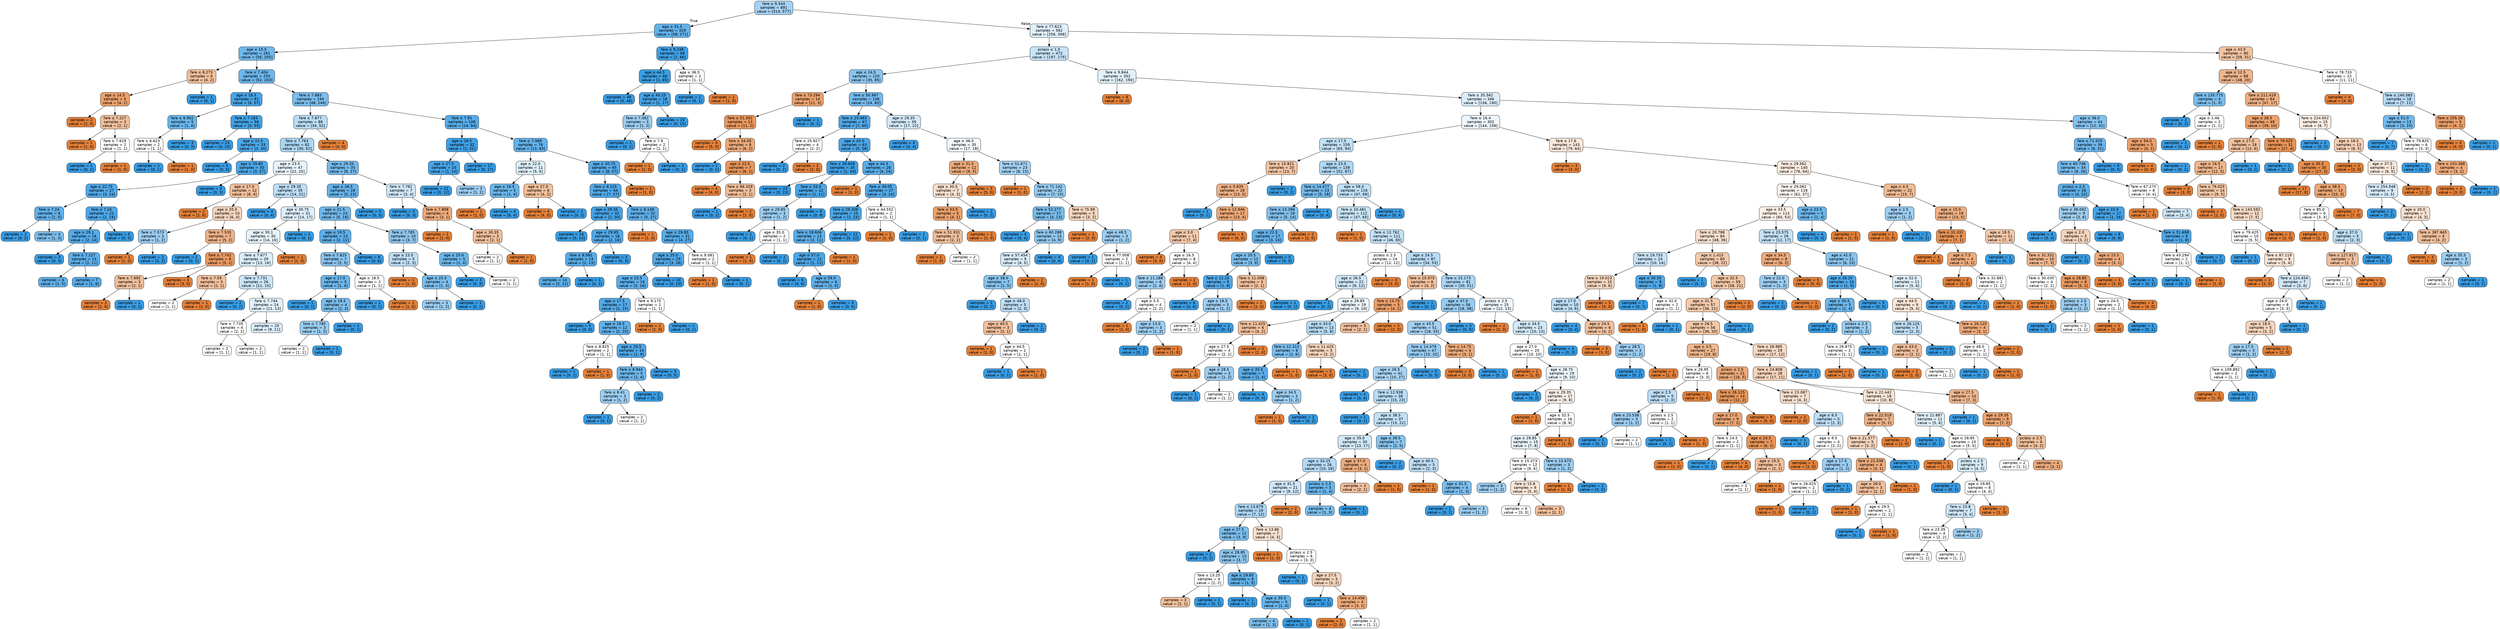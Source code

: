 digraph Tree {
node [shape=box, style="filled, rounded", color="black", fontname=helvetica] ;
edge [fontname=helvetica] ;
0 [label=<fare &le; 9.544<br/>samples = 891<br/>value = [314, 577]>, fillcolor="#a5d2f3"] ;
1 [label=<age &le; 31.5<br/>samples = 329<br/>value = [58, 271]>, fillcolor="#63b2eb"] ;
0 -> 1 [labeldistance=2.5, labelangle=45, headlabel="True"] ;
2 [label=<age &le; 15.5<br/>samples = 261<br/>value = [56, 205]>, fillcolor="#6fb8ec"] ;
1 -> 2 ;
3 [label=<fare &le; 8.273<br/>samples = 6<br/>value = [4, 2]>, fillcolor="#f2c09c"] ;
2 -> 3 ;
4 [label=<age &le; 14.5<br/>samples = 5<br/>value = [4, 1]>, fillcolor="#eca06a"] ;
3 -> 4 ;
5 [label=<samples = 2<br/>value = [2, 0]>, fillcolor="#e58139"] ;
4 -> 5 ;
6 [label=<fare &le; 7.227<br/>samples = 3<br/>value = [2, 1]>, fillcolor="#f2c09c"] ;
4 -> 6 ;
7 [label=<samples = 1<br/>value = [1, 0]>, fillcolor="#e58139"] ;
6 -> 7 ;
8 [label=<fare &le; 7.629<br/>samples = 2<br/>value = [1, 1]>, fillcolor="#ffffff"] ;
6 -> 8 ;
9 [label=<samples = 1<br/>value = [0, 1]>, fillcolor="#399de5"] ;
8 -> 9 ;
10 [label=<samples = 1<br/>value = [1, 0]>, fillcolor="#e58139"] ;
8 -> 10 ;
11 [label=<samples = 1<br/>value = [0, 1]>, fillcolor="#399de5"] ;
3 -> 11 ;
12 [label=<fare &le; 7.404<br/>samples = 255<br/>value = [52, 203]>, fillcolor="#6cb6ec"] ;
2 -> 12 ;
13 [label=<age &le; 18.5<br/>samples = 61<br/>value = [4, 57]>, fillcolor="#47a4e7"] ;
12 -> 13 ;
14 [label=<fare &le; 6.902<br/>samples = 5<br/>value = [1, 4]>, fillcolor="#6ab6ec"] ;
13 -> 14 ;
15 [label=<fare &le; 6.623<br/>samples = 2<br/>value = [1, 1]>, fillcolor="#ffffff"] ;
14 -> 15 ;
16 [label=<samples = 1<br/>value = [0, 1]>, fillcolor="#399de5"] ;
15 -> 16 ;
17 [label=<samples = 1<br/>value = [1, 0]>, fillcolor="#e58139"] ;
15 -> 17 ;
18 [label=<samples = 3<br/>value = [0, 3]>, fillcolor="#399de5"] ;
14 -> 18 ;
19 [label=<fare &le; 7.183<br/>samples = 56<br/>value = [3, 53]>, fillcolor="#44a3e6"] ;
13 -> 19 ;
20 [label=<samples = 23<br/>value = [0, 23]>, fillcolor="#399de5"] ;
19 -> 20 ;
21 [label=<age &le; 21.5<br/>samples = 33<br/>value = [3, 30]>, fillcolor="#4da7e8"] ;
19 -> 21 ;
22 [label=<samples = 3<br/>value = [0, 3]>, fillcolor="#399de5"] ;
21 -> 22 ;
23 [label=<age &le; 29.85<br/>samples = 30<br/>value = [3, 27]>, fillcolor="#4fa8e8"] ;
21 -> 23 ;
24 [label=<age &le; 22.75<br/>samples = 27<br/>value = [3, 24]>, fillcolor="#52a9e8"] ;
23 -> 24 ;
25 [label=<fare &le; 7.24<br/>samples = 6<br/>value = [1, 5]>, fillcolor="#61b1ea"] ;
24 -> 25 ;
26 [label=<samples = 2<br/>value = [0, 2]>, fillcolor="#399de5"] ;
25 -> 26 ;
27 [label=<samples = 4<br/>value = [1, 3]>, fillcolor="#7bbeee"] ;
25 -> 27 ;
28 [label=<fare &le; 7.24<br/>samples = 21<br/>value = [2, 19]>, fillcolor="#4ea7e8"] ;
24 -> 28 ;
29 [label=<age &le; 29.1<br/>samples = 16<br/>value = [2, 14]>, fillcolor="#55abe9"] ;
28 -> 29 ;
30 [label=<samples = 3<br/>value = [0, 3]>, fillcolor="#399de5"] ;
29 -> 30 ;
31 [label=<fare &le; 7.227<br/>samples = 13<br/>value = [2, 11]>, fillcolor="#5dafea"] ;
29 -> 31 ;
32 [label=<samples = 6<br/>value = [1, 5]>, fillcolor="#61b1ea"] ;
31 -> 32 ;
33 [label=<samples = 7<br/>value = [1, 6]>, fillcolor="#5aade9"] ;
31 -> 33 ;
34 [label=<samples = 5<br/>value = [0, 5]>, fillcolor="#399de5"] ;
28 -> 34 ;
35 [label=<samples = 3<br/>value = [0, 3]>, fillcolor="#399de5"] ;
23 -> 35 ;
36 [label=<fare &le; 7.883<br/>samples = 194<br/>value = [48, 146]>, fillcolor="#7abdee"] ;
12 -> 36 ;
37 [label=<fare &le; 7.877<br/>samples = 86<br/>value = [34, 52]>, fillcolor="#baddf6"] ;
36 -> 37 ;
38 [label=<fare &le; 7.763<br/>samples = 82<br/>value = [30, 52]>, fillcolor="#abd6f4"] ;
37 -> 38 ;
39 [label=<age &le; 23.5<br/>samples = 47<br/>value = [22, 25]>, fillcolor="#e7f3fc"] ;
38 -> 39 ;
40 [label=<age &le; 17.0<br/>samples = 12<br/>value = [8, 4]>, fillcolor="#f2c09c"] ;
39 -> 40 ;
41 [label=<samples = 2<br/>value = [2, 0]>, fillcolor="#e58139"] ;
40 -> 41 ;
42 [label=<age &le; 20.0<br/>samples = 10<br/>value = [6, 4]>, fillcolor="#f6d5bd"] ;
40 -> 42 ;
43 [label=<fare &le; 7.573<br/>samples = 3<br/>value = [1, 2]>, fillcolor="#9ccef2"] ;
42 -> 43 ;
44 [label=<samples = 1<br/>value = [1, 0]>, fillcolor="#e58139"] ;
43 -> 44 ;
45 [label=<samples = 2<br/>value = [0, 2]>, fillcolor="#399de5"] ;
43 -> 45 ;
46 [label=<fare &le; 7.535<br/>samples = 7<br/>value = [5, 2]>, fillcolor="#efb388"] ;
42 -> 46 ;
47 [label=<samples = 1<br/>value = [0, 1]>, fillcolor="#399de5"] ;
46 -> 47 ;
48 [label=<fare &le; 7.742<br/>samples = 6<br/>value = [5, 1]>, fillcolor="#ea9a61"] ;
46 -> 48 ;
49 [label=<fare &le; 7.692<br/>samples = 3<br/>value = [2, 1]>, fillcolor="#f2c09c"] ;
48 -> 49 ;
50 [label=<samples = 2<br/>value = [2, 0]>, fillcolor="#e58139"] ;
49 -> 50 ;
51 [label=<samples = 1<br/>value = [0, 1]>, fillcolor="#399de5"] ;
49 -> 51 ;
52 [label=<samples = 3<br/>value = [3, 0]>, fillcolor="#e58139"] ;
48 -> 52 ;
53 [label=<age &le; 29.35<br/>samples = 35<br/>value = [14, 21]>, fillcolor="#bddef6"] ;
39 -> 53 ;
54 [label=<samples = 4<br/>value = [0, 4]>, fillcolor="#399de5"] ;
53 -> 54 ;
55 [label=<age &le; 30.75<br/>samples = 31<br/>value = [14, 17]>, fillcolor="#dceefa"] ;
53 -> 55 ;
56 [label=<age &le; 30.1<br/>samples = 30<br/>value = [14, 16]>, fillcolor="#e6f3fc"] ;
55 -> 56 ;
57 [label=<fare &le; 7.677<br/>samples = 29<br/>value = [13, 16]>, fillcolor="#daedfa"] ;
56 -> 57 ;
58 [label=<fare &le; 7.59<br/>samples = 3<br/>value = [2, 1]>, fillcolor="#f2c09c"] ;
57 -> 58 ;
59 [label=<samples = 2<br/>value = [1, 1]>, fillcolor="#ffffff"] ;
58 -> 59 ;
60 [label=<samples = 1<br/>value = [1, 0]>, fillcolor="#e58139"] ;
58 -> 60 ;
61 [label=<fare &le; 7.731<br/>samples = 26<br/>value = [11, 15]>, fillcolor="#cae5f8"] ;
57 -> 61 ;
62 [label=<samples = 2<br/>value = [0, 2]>, fillcolor="#399de5"] ;
61 -> 62 ;
63 [label=<fare &le; 7.744<br/>samples = 24<br/>value = [11, 13]>, fillcolor="#e1f0fb"] ;
61 -> 63 ;
64 [label=<fare &le; 7.735<br/>samples = 4<br/>value = [2, 2]>, fillcolor="#ffffff"] ;
63 -> 64 ;
65 [label=<samples = 2<br/>value = [1, 1]>, fillcolor="#ffffff"] ;
64 -> 65 ;
66 [label=<samples = 2<br/>value = [1, 1]>, fillcolor="#ffffff"] ;
64 -> 66 ;
67 [label=<samples = 20<br/>value = [9, 11]>, fillcolor="#dbedfa"] ;
63 -> 67 ;
68 [label=<samples = 1<br/>value = [1, 0]>, fillcolor="#e58139"] ;
56 -> 68 ;
69 [label=<samples = 1<br/>value = [0, 1]>, fillcolor="#399de5"] ;
55 -> 69 ;
70 [label=<age &le; 29.35<br/>samples = 35<br/>value = [8, 27]>, fillcolor="#74baed"] ;
38 -> 70 ;
71 [label=<age &le; 26.5<br/>samples = 28<br/>value = [5, 23]>, fillcolor="#64b2eb"] ;
70 -> 71 ;
72 [label=<age &le; 21.5<br/>samples = 23<br/>value = [5, 18]>, fillcolor="#70b8ec"] ;
71 -> 72 ;
73 [label=<age &le; 19.5<br/>samples = 13<br/>value = [2, 11]>, fillcolor="#5dafea"] ;
72 -> 73 ;
74 [label=<fare &le; 7.825<br/>samples = 7<br/>value = [2, 5]>, fillcolor="#88c4ef"] ;
73 -> 74 ;
75 [label=<age &le; 17.0<br/>samples = 5<br/>value = [1, 4]>, fillcolor="#6ab6ec"] ;
74 -> 75 ;
76 [label=<samples = 1<br/>value = [0, 1]>, fillcolor="#399de5"] ;
75 -> 76 ;
77 [label=<age &le; 18.5<br/>samples = 4<br/>value = [1, 3]>, fillcolor="#7bbeee"] ;
75 -> 77 ;
78 [label=<fare &le; 7.785<br/>samples = 3<br/>value = [1, 2]>, fillcolor="#9ccef2"] ;
77 -> 78 ;
79 [label=<samples = 2<br/>value = [1, 1]>, fillcolor="#ffffff"] ;
78 -> 79 ;
80 [label=<samples = 1<br/>value = [0, 1]>, fillcolor="#399de5"] ;
78 -> 80 ;
81 [label=<samples = 1<br/>value = [0, 1]>, fillcolor="#399de5"] ;
77 -> 81 ;
82 [label=<age &le; 18.5<br/>samples = 2<br/>value = [1, 1]>, fillcolor="#ffffff"] ;
74 -> 82 ;
83 [label=<samples = 1<br/>value = [0, 1]>, fillcolor="#399de5"] ;
82 -> 83 ;
84 [label=<samples = 1<br/>value = [1, 0]>, fillcolor="#e58139"] ;
82 -> 84 ;
85 [label=<samples = 6<br/>value = [0, 6]>, fillcolor="#399de5"] ;
73 -> 85 ;
86 [label=<fare &le; 7.785<br/>samples = 10<br/>value = [3, 7]>, fillcolor="#8ec7f0"] ;
72 -> 86 ;
87 [label=<age &le; 23.5<br/>samples = 5<br/>value = [2, 3]>, fillcolor="#bddef6"] ;
86 -> 87 ;
88 [label=<samples = 1<br/>value = [1, 0]>, fillcolor="#e58139"] ;
87 -> 88 ;
89 [label=<age &le; 25.5<br/>samples = 4<br/>value = [1, 3]>, fillcolor="#7bbeee"] ;
87 -> 89 ;
90 [label=<samples = 3<br/>value = [1, 2]>, fillcolor="#9ccef2"] ;
89 -> 90 ;
91 [label=<samples = 1<br/>value = [0, 1]>, fillcolor="#399de5"] ;
89 -> 91 ;
92 [label=<age &le; 25.0<br/>samples = 5<br/>value = [1, 4]>, fillcolor="#6ab6ec"] ;
86 -> 92 ;
93 [label=<samples = 3<br/>value = [0, 3]>, fillcolor="#399de5"] ;
92 -> 93 ;
94 [label=<samples = 2<br/>value = [1, 1]>, fillcolor="#ffffff"] ;
92 -> 94 ;
95 [label=<samples = 5<br/>value = [0, 5]>, fillcolor="#399de5"] ;
71 -> 95 ;
96 [label=<fare &le; 7.781<br/>samples = 7<br/>value = [3, 4]>, fillcolor="#cee6f8"] ;
70 -> 96 ;
97 [label=<samples = 3<br/>value = [0, 3]>, fillcolor="#399de5"] ;
96 -> 97 ;
98 [label=<fare &le; 7.808<br/>samples = 4<br/>value = [3, 1]>, fillcolor="#eeab7b"] ;
96 -> 98 ;
99 [label=<samples = 1<br/>value = [1, 0]>, fillcolor="#e58139"] ;
98 -> 99 ;
100 [label=<age &le; 30.35<br/>samples = 3<br/>value = [2, 1]>, fillcolor="#f2c09c"] ;
98 -> 100 ;
101 [label=<samples = 2<br/>value = [1, 1]>, fillcolor="#ffffff"] ;
100 -> 101 ;
102 [label=<samples = 1<br/>value = [1, 0]>, fillcolor="#e58139"] ;
100 -> 102 ;
103 [label=<samples = 4<br/>value = [4, 0]>, fillcolor="#e58139"] ;
37 -> 103 ;
104 [label=<fare &le; 7.91<br/>samples = 108<br/>value = [14, 94]>, fillcolor="#56ace9"] ;
36 -> 104 ;
105 [label=<age &le; 28.5<br/>samples = 32<br/>value = [1, 31]>, fillcolor="#3fa0e6"] ;
104 -> 105 ;
106 [label=<age &le; 27.5<br/>samples = 15<br/>value = [1, 14]>, fillcolor="#47a4e7"] ;
105 -> 106 ;
107 [label=<samples = 12<br/>value = [0, 12]>, fillcolor="#399de5"] ;
106 -> 107 ;
108 [label=<samples = 3<br/>value = [1, 2]>, fillcolor="#9ccef2"] ;
106 -> 108 ;
109 [label=<samples = 17<br/>value = [0, 17]>, fillcolor="#399de5"] ;
105 -> 109 ;
110 [label=<fare &le; 7.988<br/>samples = 76<br/>value = [13, 63]>, fillcolor="#62b1ea"] ;
104 -> 110 ;
111 [label=<age &le; 22.0<br/>samples = 11<br/>value = [5, 6]>, fillcolor="#deeffb"] ;
110 -> 111 ;
112 [label=<age &le; 18.5<br/>samples = 5<br/>value = [1, 4]>, fillcolor="#6ab6ec"] ;
111 -> 112 ;
113 [label=<samples = 1<br/>value = [1, 0]>, fillcolor="#e58139"] ;
112 -> 113 ;
114 [label=<samples = 4<br/>value = [0, 4]>, fillcolor="#399de5"] ;
112 -> 114 ;
115 [label=<age &le; 27.5<br/>samples = 6<br/>value = [4, 2]>, fillcolor="#f2c09c"] ;
111 -> 115 ;
116 [label=<samples = 4<br/>value = [4, 0]>, fillcolor="#e58139"] ;
115 -> 116 ;
117 [label=<samples = 2<br/>value = [0, 2]>, fillcolor="#399de5"] ;
115 -> 117 ;
118 [label=<age &le; 30.75<br/>samples = 65<br/>value = [8, 57]>, fillcolor="#55abe9"] ;
110 -> 118 ;
119 [label=<fare &le; 8.125<br/>samples = 64<br/>value = [7, 57]>, fillcolor="#51a9e8"] ;
118 -> 119 ;
120 [label=<age &le; 29.35<br/>samples = 32<br/>value = [2, 30]>, fillcolor="#46a4e7"] ;
119 -> 120 ;
121 [label=<samples = 14<br/>value = [0, 14]>, fillcolor="#399de5"] ;
120 -> 121 ;
122 [label=<age &le; 29.85<br/>samples = 18<br/>value = [2, 16]>, fillcolor="#52a9e8"] ;
120 -> 122 ;
123 [label=<fare &le; 8.081<br/>samples = 15<br/>value = [2, 13]>, fillcolor="#57ace9"] ;
122 -> 123 ;
124 [label=<samples = 14<br/>value = [2, 12]>, fillcolor="#5aade9"] ;
123 -> 124 ;
125 [label=<samples = 1<br/>value = [0, 1]>, fillcolor="#399de5"] ;
123 -> 125 ;
126 [label=<samples = 3<br/>value = [0, 3]>, fillcolor="#399de5"] ;
122 -> 126 ;
127 [label=<fare &le; 8.148<br/>samples = 32<br/>value = [5, 27]>, fillcolor="#5eafea"] ;
119 -> 127 ;
128 [label=<samples = 1<br/>value = [1, 0]>, fillcolor="#e58139"] ;
127 -> 128 ;
129 [label=<age &le; 29.85<br/>samples = 31<br/>value = [4, 27]>, fillcolor="#56ace9"] ;
127 -> 129 ;
130 [label=<age &le; 25.0<br/>samples = 29<br/>value = [3, 26]>, fillcolor="#50a8e8"] ;
129 -> 130 ;
131 [label=<age &le; 23.5<br/>samples = 19<br/>value = [3, 16]>, fillcolor="#5eafea"] ;
130 -> 131 ;
132 [label=<age &le; 17.5<br/>samples = 17<br/>value = [2, 15]>, fillcolor="#53aae8"] ;
131 -> 132 ;
133 [label=<samples = 5<br/>value = [0, 5]>, fillcolor="#399de5"] ;
132 -> 133 ;
134 [label=<age &le; 18.5<br/>samples = 12<br/>value = [2, 10]>, fillcolor="#61b1ea"] ;
132 -> 134 ;
135 [label=<fare &le; 8.825<br/>samples = 2<br/>value = [1, 1]>, fillcolor="#ffffff"] ;
134 -> 135 ;
136 [label=<samples = 1<br/>value = [0, 1]>, fillcolor="#399de5"] ;
135 -> 136 ;
137 [label=<samples = 1<br/>value = [1, 0]>, fillcolor="#e58139"] ;
135 -> 137 ;
138 [label=<age &le; 20.5<br/>samples = 10<br/>value = [1, 9]>, fillcolor="#4fa8e8"] ;
134 -> 138 ;
139 [label=<fare &le; 8.944<br/>samples = 5<br/>value = [1, 4]>, fillcolor="#6ab6ec"] ;
138 -> 139 ;
140 [label=<fare &le; 8.41<br/>samples = 3<br/>value = [1, 2]>, fillcolor="#9ccef2"] ;
139 -> 140 ;
141 [label=<samples = 1<br/>value = [0, 1]>, fillcolor="#399de5"] ;
140 -> 141 ;
142 [label=<samples = 2<br/>value = [1, 1]>, fillcolor="#ffffff"] ;
140 -> 142 ;
143 [label=<samples = 2<br/>value = [0, 2]>, fillcolor="#399de5"] ;
139 -> 143 ;
144 [label=<samples = 5<br/>value = [0, 5]>, fillcolor="#399de5"] ;
138 -> 144 ;
145 [label=<fare &le; 9.175<br/>samples = 2<br/>value = [1, 1]>, fillcolor="#ffffff"] ;
131 -> 145 ;
146 [label=<samples = 1<br/>value = [1, 0]>, fillcolor="#e58139"] ;
145 -> 146 ;
147 [label=<samples = 1<br/>value = [0, 1]>, fillcolor="#399de5"] ;
145 -> 147 ;
148 [label=<samples = 10<br/>value = [0, 10]>, fillcolor="#399de5"] ;
130 -> 148 ;
149 [label=<fare &le; 9.081<br/>samples = 2<br/>value = [1, 1]>, fillcolor="#ffffff"] ;
129 -> 149 ;
150 [label=<samples = 1<br/>value = [1, 0]>, fillcolor="#e58139"] ;
149 -> 150 ;
151 [label=<samples = 1<br/>value = [0, 1]>, fillcolor="#399de5"] ;
149 -> 151 ;
152 [label=<samples = 1<br/>value = [1, 0]>, fillcolor="#e58139"] ;
118 -> 152 ;
153 [label=<fare &le; 9.238<br/>samples = 68<br/>value = [2, 66]>, fillcolor="#3fa0e6"] ;
1 -> 153 ;
154 [label=<age &le; 44.5<br/>samples = 66<br/>value = [1, 65]>, fillcolor="#3c9fe5"] ;
153 -> 154 ;
155 [label=<samples = 48<br/>value = [0, 48]>, fillcolor="#399de5"] ;
154 -> 155 ;
156 [label=<age &le; 45.25<br/>samples = 18<br/>value = [1, 17]>, fillcolor="#45a3e7"] ;
154 -> 156 ;
157 [label=<fare &le; 7.362<br/>samples = 3<br/>value = [1, 2]>, fillcolor="#9ccef2"] ;
156 -> 157 ;
158 [label=<samples = 1<br/>value = [0, 1]>, fillcolor="#399de5"] ;
157 -> 158 ;
159 [label=<fare &le; 7.9<br/>samples = 2<br/>value = [1, 1]>, fillcolor="#ffffff"] ;
157 -> 159 ;
160 [label=<samples = 1<br/>value = [1, 0]>, fillcolor="#e58139"] ;
159 -> 160 ;
161 [label=<samples = 1<br/>value = [0, 1]>, fillcolor="#399de5"] ;
159 -> 161 ;
162 [label=<samples = 15<br/>value = [0, 15]>, fillcolor="#399de5"] ;
156 -> 162 ;
163 [label=<age &le; 36.5<br/>samples = 2<br/>value = [1, 1]>, fillcolor="#ffffff"] ;
153 -> 163 ;
164 [label=<samples = 1<br/>value = [0, 1]>, fillcolor="#399de5"] ;
163 -> 164 ;
165 [label=<samples = 1<br/>value = [1, 0]>, fillcolor="#e58139"] ;
163 -> 165 ;
166 [label=<fare &le; 77.623<br/>samples = 562<br/>value = [256, 306]>, fillcolor="#dfeffb"] ;
0 -> 166 [labeldistance=2.5, labelangle=-45, headlabel="False"] ;
167 [label=<pclass &le; 1.5<br/>samples = 472<br/>value = [197, 275]>, fillcolor="#c7e3f8"] ;
166 -> 167 ;
168 [label=<age &le; 24.5<br/>samples = 120<br/>value = [35, 85]>, fillcolor="#8bc5f0"] ;
167 -> 168 ;
169 [label=<fare &le; 73.294<br/>samples = 14<br/>value = [11, 3]>, fillcolor="#eca36f"] ;
168 -> 169 ;
170 [label=<fare &le; 51.302<br/>samples = 13<br/>value = [11, 2]>, fillcolor="#ea985d"] ;
169 -> 170 ;
171 [label=<samples = 5<br/>value = [5, 0]>, fillcolor="#e58139"] ;
170 -> 171 ;
172 [label=<fare &le; 54.05<br/>samples = 8<br/>value = [6, 2]>, fillcolor="#eeab7b"] ;
170 -> 172 ;
173 [label=<samples = 1<br/>value = [0, 1]>, fillcolor="#399de5"] ;
172 -> 173 ;
174 [label=<age &le; 22.5<br/>samples = 7<br/>value = [6, 1]>, fillcolor="#e9965a"] ;
172 -> 174 ;
175 [label=<samples = 4<br/>value = [4, 0]>, fillcolor="#e58139"] ;
174 -> 175 ;
176 [label=<fare &le; 66.329<br/>samples = 3<br/>value = [2, 1]>, fillcolor="#f2c09c"] ;
174 -> 176 ;
177 [label=<samples = 1<br/>value = [0, 1]>, fillcolor="#399de5"] ;
176 -> 177 ;
178 [label=<samples = 2<br/>value = [2, 0]>, fillcolor="#e58139"] ;
176 -> 178 ;
179 [label=<samples = 1<br/>value = [0, 1]>, fillcolor="#399de5"] ;
169 -> 179 ;
180 [label=<fare &le; 50.987<br/>samples = 106<br/>value = [24, 82]>, fillcolor="#73baed"] ;
168 -> 180 ;
181 [label=<fare &le; 25.965<br/>samples = 67<br/>value = [7, 60]>, fillcolor="#50a8e8"] ;
180 -> 181 ;
182 [label=<fare &le; 25.927<br/>samples = 4<br/>value = [2, 2]>, fillcolor="#ffffff"] ;
181 -> 182 ;
183 [label=<samples = 2<br/>value = [0, 2]>, fillcolor="#399de5"] ;
182 -> 183 ;
184 [label=<samples = 2<br/>value = [2, 0]>, fillcolor="#e58139"] ;
182 -> 184 ;
185 [label=<age &le; 43.0<br/>samples = 63<br/>value = [5, 58]>, fillcolor="#4aa5e7"] ;
181 -> 185 ;
186 [label=<fare &le; 30.848<br/>samples = 35<br/>value = [1, 34]>, fillcolor="#3fa0e6"] ;
185 -> 186 ;
187 [label=<samples = 23<br/>value = [0, 23]>, fillcolor="#399de5"] ;
186 -> 187 ;
188 [label=<fare &le; 33.0<br/>samples = 12<br/>value = [1, 11]>, fillcolor="#4ba6e7"] ;
186 -> 188 ;
189 [label=<age &le; 29.85<br/>samples = 3<br/>value = [1, 2]>, fillcolor="#9ccef2"] ;
188 -> 189 ;
190 [label=<samples = 1<br/>value = [0, 1]>, fillcolor="#399de5"] ;
189 -> 190 ;
191 [label=<age &le; 35.0<br/>samples = 2<br/>value = [1, 1]>, fillcolor="#ffffff"] ;
189 -> 191 ;
192 [label=<samples = 1<br/>value = [1, 0]>, fillcolor="#e58139"] ;
191 -> 192 ;
193 [label=<samples = 1<br/>value = [0, 1]>, fillcolor="#399de5"] ;
191 -> 193 ;
194 [label=<samples = 9<br/>value = [0, 9]>, fillcolor="#399de5"] ;
188 -> 194 ;
195 [label=<age &le; 44.5<br/>samples = 28<br/>value = [4, 24]>, fillcolor="#5aade9"] ;
185 -> 195 ;
196 [label=<samples = 1<br/>value = [1, 0]>, fillcolor="#e58139"] ;
195 -> 196 ;
197 [label=<fare &le; 39.05<br/>samples = 27<br/>value = [3, 24]>, fillcolor="#52a9e8"] ;
195 -> 197 ;
198 [label=<fare &le; 29.206<br/>samples = 25<br/>value = [2, 23]>, fillcolor="#4aa6e7"] ;
197 -> 198 ;
199 [label=<fare &le; 28.606<br/>samples = 13<br/>value = [2, 11]>, fillcolor="#5dafea"] ;
198 -> 199 ;
200 [label=<age &le; 57.0<br/>samples = 12<br/>value = [1, 11]>, fillcolor="#4ba6e7"] ;
199 -> 200 ;
201 [label=<samples = 6<br/>value = [0, 6]>, fillcolor="#399de5"] ;
200 -> 201 ;
202 [label=<age &le; 59.0<br/>samples = 6<br/>value = [1, 5]>, fillcolor="#61b1ea"] ;
200 -> 202 ;
203 [label=<samples = 1<br/>value = [1, 0]>, fillcolor="#e58139"] ;
202 -> 203 ;
204 [label=<samples = 5<br/>value = [0, 5]>, fillcolor="#399de5"] ;
202 -> 204 ;
205 [label=<samples = 1<br/>value = [1, 0]>, fillcolor="#e58139"] ;
199 -> 205 ;
206 [label=<samples = 12<br/>value = [0, 12]>, fillcolor="#399de5"] ;
198 -> 206 ;
207 [label=<fare &le; 44.552<br/>samples = 2<br/>value = [1, 1]>, fillcolor="#ffffff"] ;
197 -> 207 ;
208 [label=<samples = 1<br/>value = [1, 0]>, fillcolor="#e58139"] ;
207 -> 208 ;
209 [label=<samples = 1<br/>value = [0, 1]>, fillcolor="#399de5"] ;
207 -> 209 ;
210 [label=<age &le; 29.35<br/>samples = 39<br/>value = [17, 22]>, fillcolor="#d2e9f9"] ;
180 -> 210 ;
211 [label=<samples = 4<br/>value = [0, 4]>, fillcolor="#399de5"] ;
210 -> 211 ;
212 [label=<age &le; 36.5<br/>samples = 35<br/>value = [17, 18]>, fillcolor="#f4fafe"] ;
210 -> 212 ;
213 [label=<age &le; 31.5<br/>samples = 12<br/>value = [9, 3]>, fillcolor="#eeab7b"] ;
212 -> 213 ;
214 [label=<age &le; 30.5<br/>samples = 7<br/>value = [4, 3]>, fillcolor="#f8e0ce"] ;
213 -> 214 ;
215 [label=<fare &le; 53.5<br/>samples = 5<br/>value = [4, 1]>, fillcolor="#eca06a"] ;
214 -> 215 ;
216 [label=<fare &le; 51.931<br/>samples = 3<br/>value = [2, 1]>, fillcolor="#f2c09c"] ;
215 -> 216 ;
217 [label=<samples = 1<br/>value = [1, 0]>, fillcolor="#e58139"] ;
216 -> 217 ;
218 [label=<samples = 2<br/>value = [1, 1]>, fillcolor="#ffffff"] ;
216 -> 218 ;
219 [label=<samples = 2<br/>value = [2, 0]>, fillcolor="#e58139"] ;
215 -> 219 ;
220 [label=<samples = 2<br/>value = [0, 2]>, fillcolor="#399de5"] ;
214 -> 220 ;
221 [label=<samples = 5<br/>value = [5, 0]>, fillcolor="#e58139"] ;
213 -> 221 ;
222 [label=<fare &le; 51.671<br/>samples = 23<br/>value = [8, 15]>, fillcolor="#a3d1f3"] ;
212 -> 222 ;
223 [label=<samples = 1<br/>value = [1, 0]>, fillcolor="#e58139"] ;
222 -> 223 ;
224 [label=<fare &le; 71.142<br/>samples = 22<br/>value = [7, 15]>, fillcolor="#95cbf1"] ;
222 -> 224 ;
225 [label=<fare &le; 52.277<br/>samples = 17<br/>value = [4, 13]>, fillcolor="#76bbed"] ;
224 -> 225 ;
226 [label=<samples = 4<br/>value = [0, 4]>, fillcolor="#399de5"] ;
225 -> 226 ;
227 [label=<fare &le; 60.288<br/>samples = 13<br/>value = [4, 9]>, fillcolor="#91c9f1"] ;
225 -> 227 ;
228 [label=<fare &le; 57.454<br/>samples = 9<br/>value = [4, 5]>, fillcolor="#d7ebfa"] ;
227 -> 228 ;
229 [label=<age &le; 38.0<br/>samples = 7<br/>value = [2, 5]>, fillcolor="#88c4ef"] ;
228 -> 229 ;
230 [label=<samples = 2<br/>value = [0, 2]>, fillcolor="#399de5"] ;
229 -> 230 ;
231 [label=<age &le; 48.0<br/>samples = 5<br/>value = [2, 3]>, fillcolor="#bddef6"] ;
229 -> 231 ;
232 [label=<age &le; 40.5<br/>samples = 3<br/>value = [2, 1]>, fillcolor="#f2c09c"] ;
231 -> 232 ;
233 [label=<samples = 1<br/>value = [1, 0]>, fillcolor="#e58139"] ;
232 -> 233 ;
234 [label=<age &le; 44.5<br/>samples = 2<br/>value = [1, 1]>, fillcolor="#ffffff"] ;
232 -> 234 ;
235 [label=<samples = 1<br/>value = [0, 1]>, fillcolor="#399de5"] ;
234 -> 235 ;
236 [label=<samples = 1<br/>value = [1, 0]>, fillcolor="#e58139"] ;
234 -> 236 ;
237 [label=<samples = 2<br/>value = [0, 2]>, fillcolor="#399de5"] ;
231 -> 237 ;
238 [label=<samples = 2<br/>value = [2, 0]>, fillcolor="#e58139"] ;
228 -> 238 ;
239 [label=<samples = 4<br/>value = [0, 4]>, fillcolor="#399de5"] ;
227 -> 239 ;
240 [label=<fare &le; 75.99<br/>samples = 5<br/>value = [3, 2]>, fillcolor="#f6d5bd"] ;
224 -> 240 ;
241 [label=<samples = 2<br/>value = [2, 0]>, fillcolor="#e58139"] ;
240 -> 241 ;
242 [label=<age &le; 48.5<br/>samples = 3<br/>value = [1, 2]>, fillcolor="#9ccef2"] ;
240 -> 242 ;
243 [label=<samples = 1<br/>value = [0, 1]>, fillcolor="#399de5"] ;
242 -> 243 ;
244 [label=<fare &le; 77.008<br/>samples = 2<br/>value = [1, 1]>, fillcolor="#ffffff"] ;
242 -> 244 ;
245 [label=<samples = 1<br/>value = [1, 0]>, fillcolor="#e58139"] ;
244 -> 245 ;
246 [label=<samples = 1<br/>value = [0, 1]>, fillcolor="#399de5"] ;
244 -> 246 ;
247 [label=<fare &le; 9.844<br/>samples = 352<br/>value = [162, 190]>, fillcolor="#e2f1fb"] ;
167 -> 247 ;
248 [label=<samples = 6<br/>value = [6, 0]>, fillcolor="#e58139"] ;
247 -> 248 ;
249 [label=<fare &le; 35.562<br/>samples = 346<br/>value = [156, 190]>, fillcolor="#dcedfa"] ;
247 -> 249 ;
250 [label=<fare &le; 16.4<br/>samples = 302<br/>value = [144, 158]>, fillcolor="#edf6fd"] ;
249 -> 250 ;
251 [label=<age &le; 17.5<br/>samples = 159<br/>value = [65, 94]>, fillcolor="#c2e1f7"] ;
250 -> 251 ;
252 [label=<fare &le; 15.821<br/>samples = 20<br/>value = [13, 7]>, fillcolor="#f3c5a4"] ;
251 -> 252 ;
253 [label=<age &le; 0.835<br/>samples = 18<br/>value = [13, 5]>, fillcolor="#efb185"] ;
252 -> 253 ;
254 [label=<samples = 1<br/>value = [0, 1]>, fillcolor="#399de5"] ;
253 -> 254 ;
255 [label=<fare &le; 12.946<br/>samples = 17<br/>value = [13, 4]>, fillcolor="#eda876"] ;
253 -> 255 ;
256 [label=<age &le; 3.0<br/>samples = 11<br/>value = [7, 4]>, fillcolor="#f4c9aa"] ;
255 -> 256 ;
257 [label=<samples = 3<br/>value = [3, 0]>, fillcolor="#e58139"] ;
256 -> 257 ;
258 [label=<age &le; 16.5<br/>samples = 8<br/>value = [4, 4]>, fillcolor="#ffffff"] ;
256 -> 258 ;
259 [label=<fare &le; 11.188<br/>samples = 6<br/>value = [2, 4]>, fillcolor="#9ccef2"] ;
258 -> 259 ;
260 [label=<samples = 2<br/>value = [0, 2]>, fillcolor="#399de5"] ;
259 -> 260 ;
261 [label=<age &le; 5.5<br/>samples = 4<br/>value = [2, 2]>, fillcolor="#ffffff"] ;
259 -> 261 ;
262 [label=<samples = 1<br/>value = [1, 0]>, fillcolor="#e58139"] ;
261 -> 262 ;
263 [label=<age &le; 13.0<br/>samples = 3<br/>value = [1, 2]>, fillcolor="#9ccef2"] ;
261 -> 263 ;
264 [label=<samples = 2<br/>value = [0, 2]>, fillcolor="#399de5"] ;
263 -> 264 ;
265 [label=<samples = 1<br/>value = [1, 0]>, fillcolor="#e58139"] ;
263 -> 265 ;
266 [label=<samples = 2<br/>value = [2, 0]>, fillcolor="#e58139"] ;
258 -> 266 ;
267 [label=<samples = 6<br/>value = [6, 0]>, fillcolor="#e58139"] ;
255 -> 267 ;
268 [label=<samples = 2<br/>value = [0, 2]>, fillcolor="#399de5"] ;
252 -> 268 ;
269 [label=<age &le; 23.5<br/>samples = 139<br/>value = [52, 87]>, fillcolor="#afd8f5"] ;
251 -> 269 ;
270 [label=<fare &le; 14.477<br/>samples = 23<br/>value = [5, 18]>, fillcolor="#70b8ec"] ;
269 -> 270 ;
271 [label=<fare &le; 13.396<br/>samples = 19<br/>value = [5, 14]>, fillcolor="#80c0ee"] ;
270 -> 271 ;
272 [label=<age &le; 22.5<br/>samples = 17<br/>value = [3, 14]>, fillcolor="#63b2eb"] ;
271 -> 272 ;
273 [label=<age &le; 20.5<br/>samples = 12<br/>value = [3, 9]>, fillcolor="#7bbeee"] ;
272 -> 273 ;
274 [label=<fare &le; 12.25<br/>samples = 9<br/>value = [1, 8]>, fillcolor="#52a9e8"] ;
273 -> 274 ;
275 [label=<samples = 6<br/>value = [0, 6]>, fillcolor="#399de5"] ;
274 -> 275 ;
276 [label=<age &le; 18.5<br/>samples = 3<br/>value = [1, 2]>, fillcolor="#9ccef2"] ;
274 -> 276 ;
277 [label=<samples = 2<br/>value = [1, 1]>, fillcolor="#ffffff"] ;
276 -> 277 ;
278 [label=<samples = 1<br/>value = [0, 1]>, fillcolor="#399de5"] ;
276 -> 278 ;
279 [label=<fare &le; 11.008<br/>samples = 3<br/>value = [2, 1]>, fillcolor="#f2c09c"] ;
273 -> 279 ;
280 [label=<samples = 2<br/>value = [2, 0]>, fillcolor="#e58139"] ;
279 -> 280 ;
281 [label=<samples = 1<br/>value = [0, 1]>, fillcolor="#399de5"] ;
279 -> 281 ;
282 [label=<samples = 5<br/>value = [0, 5]>, fillcolor="#399de5"] ;
272 -> 282 ;
283 [label=<samples = 2<br/>value = [2, 0]>, fillcolor="#e58139"] ;
271 -> 283 ;
284 [label=<samples = 4<br/>value = [0, 4]>, fillcolor="#399de5"] ;
270 -> 284 ;
285 [label=<age &le; 58.0<br/>samples = 116<br/>value = [47, 69]>, fillcolor="#c0e0f7"] ;
269 -> 285 ;
286 [label=<fare &le; 10.481<br/>samples = 112<br/>value = [47, 65]>, fillcolor="#c8e4f8"] ;
285 -> 286 ;
287 [label=<samples = 1<br/>value = [1, 0]>, fillcolor="#e58139"] ;
286 -> 287 ;
288 [label=<fare &le; 12.762<br/>samples = 111<br/>value = [46, 65]>, fillcolor="#c5e2f7"] ;
286 -> 288 ;
289 [label=<pclass &le; 2.5<br/>samples = 24<br/>value = [12, 12]>, fillcolor="#ffffff"] ;
288 -> 289 ;
290 [label=<age &le; 26.5<br/>samples = 21<br/>value = [9, 12]>, fillcolor="#cee6f8"] ;
289 -> 290 ;
291 [label=<samples = 2<br/>value = [0, 2]>, fillcolor="#399de5"] ;
290 -> 291 ;
292 [label=<age &le; 29.85<br/>samples = 19<br/>value = [9, 10]>, fillcolor="#ebf5fc"] ;
290 -> 292 ;
293 [label=<fare &le; 11.425<br/>samples = 6<br/>value = [4, 2]>, fillcolor="#f2c09c"] ;
292 -> 293 ;
294 [label=<age &le; 27.5<br/>samples = 4<br/>value = [2, 2]>, fillcolor="#ffffff"] ;
293 -> 294 ;
295 [label=<samples = 1<br/>value = [1, 0]>, fillcolor="#e58139"] ;
294 -> 295 ;
296 [label=<age &le; 28.5<br/>samples = 3<br/>value = [1, 2]>, fillcolor="#9ccef2"] ;
294 -> 296 ;
297 [label=<samples = 1<br/>value = [0, 1]>, fillcolor="#399de5"] ;
296 -> 297 ;
298 [label=<samples = 2<br/>value = [1, 1]>, fillcolor="#ffffff"] ;
296 -> 298 ;
299 [label=<samples = 2<br/>value = [2, 0]>, fillcolor="#e58139"] ;
293 -> 299 ;
300 [label=<age &le; 43.0<br/>samples = 13<br/>value = [5, 8]>, fillcolor="#b5daf5"] ;
292 -> 300 ;
301 [label=<fare &le; 12.312<br/>samples = 8<br/>value = [2, 6]>, fillcolor="#7bbeee"] ;
300 -> 301 ;
302 [label=<age &le; 33.5<br/>samples = 7<br/>value = [1, 6]>, fillcolor="#5aade9"] ;
301 -> 302 ;
303 [label=<samples = 4<br/>value = [0, 4]>, fillcolor="#399de5"] ;
302 -> 303 ;
304 [label=<age &le; 34.5<br/>samples = 3<br/>value = [1, 2]>, fillcolor="#9ccef2"] ;
302 -> 304 ;
305 [label=<samples = 1<br/>value = [1, 0]>, fillcolor="#e58139"] ;
304 -> 305 ;
306 [label=<samples = 2<br/>value = [0, 2]>, fillcolor="#399de5"] ;
304 -> 306 ;
307 [label=<samples = 1<br/>value = [1, 0]>, fillcolor="#e58139"] ;
301 -> 307 ;
308 [label=<fare &le; 11.425<br/>samples = 5<br/>value = [3, 2]>, fillcolor="#f6d5bd"] ;
300 -> 308 ;
309 [label=<samples = 3<br/>value = [3, 0]>, fillcolor="#e58139"] ;
308 -> 309 ;
310 [label=<samples = 2<br/>value = [0, 2]>, fillcolor="#399de5"] ;
308 -> 310 ;
311 [label=<samples = 3<br/>value = [3, 0]>, fillcolor="#e58139"] ;
289 -> 311 ;
312 [label=<age &le; 24.5<br/>samples = 87<br/>value = [34, 53]>, fillcolor="#b8dcf6"] ;
288 -> 312 ;
313 [label=<fare &le; 15.975<br/>samples = 6<br/>value = [4, 2]>, fillcolor="#f2c09c"] ;
312 -> 313 ;
314 [label=<fare &le; 13.75<br/>samples = 5<br/>value = [4, 1]>, fillcolor="#eca06a"] ;
313 -> 314 ;
315 [label=<samples = 3<br/>value = [2, 1]>, fillcolor="#f2c09c"] ;
314 -> 315 ;
316 [label=<samples = 2<br/>value = [2, 0]>, fillcolor="#e58139"] ;
314 -> 316 ;
317 [label=<samples = 1<br/>value = [0, 1]>, fillcolor="#399de5"] ;
313 -> 317 ;
318 [label=<fare &le; 15.173<br/>samples = 81<br/>value = [30, 51]>, fillcolor="#add7f4"] ;
312 -> 318 ;
319 [label=<age &le; 47.5<br/>samples = 56<br/>value = [18, 38]>, fillcolor="#97cbf1"] ;
318 -> 319 ;
320 [label=<age &le; 43.5<br/>samples = 51<br/>value = [18, 33]>, fillcolor="#a5d2f3"] ;
319 -> 320 ;
321 [label=<fare &le; 14.479<br/>samples = 47<br/>value = [15, 32]>, fillcolor="#96cbf1"] ;
320 -> 321 ;
322 [label=<age &le; 26.5<br/>samples = 42<br/>value = [15, 27]>, fillcolor="#a7d3f3"] ;
321 -> 322 ;
323 [label=<samples = 4<br/>value = [0, 4]>, fillcolor="#399de5"] ;
322 -> 323 ;
324 [label=<fare &le; 12.938<br/>samples = 38<br/>value = [15, 23]>, fillcolor="#baddf6"] ;
322 -> 324 ;
325 [label=<samples = 1<br/>value = [0, 1]>, fillcolor="#399de5"] ;
324 -> 325 ;
326 [label=<age &le; 38.5<br/>samples = 37<br/>value = [15, 22]>, fillcolor="#c0e0f7"] ;
324 -> 326 ;
327 [label=<age &le; 35.0<br/>samples = 30<br/>value = [13, 17]>, fillcolor="#d0e8f9"] ;
326 -> 327 ;
328 [label=<age &le; 33.25<br/>samples = 26<br/>value = [10, 16]>, fillcolor="#b5daf5"] ;
327 -> 328 ;
329 [label=<age &le; 31.5<br/>samples = 21<br/>value = [9, 12]>, fillcolor="#cee6f8"] ;
328 -> 329 ;
330 [label=<fare &le; 13.679<br/>samples = 19<br/>value = [7, 12]>, fillcolor="#acd6f4"] ;
329 -> 330 ;
331 [label=<age &le; 27.5<br/>samples = 12<br/>value = [3, 9]>, fillcolor="#7bbeee"] ;
330 -> 331 ;
332 [label=<samples = 2<br/>value = [0, 2]>, fillcolor="#399de5"] ;
331 -> 332 ;
333 [label=<age &le; 28.85<br/>samples = 10<br/>value = [3, 7]>, fillcolor="#8ec7f0"] ;
331 -> 333 ;
334 [label=<fare &le; 13.25<br/>samples = 4<br/>value = [2, 2]>, fillcolor="#ffffff"] ;
333 -> 334 ;
335 [label=<samples = 3<br/>value = [2, 1]>, fillcolor="#f2c09c"] ;
334 -> 335 ;
336 [label=<samples = 1<br/>value = [0, 1]>, fillcolor="#399de5"] ;
334 -> 336 ;
337 [label=<age &le; 29.85<br/>samples = 6<br/>value = [1, 5]>, fillcolor="#61b1ea"] ;
333 -> 337 ;
338 [label=<samples = 1<br/>value = [0, 1]>, fillcolor="#399de5"] ;
337 -> 338 ;
339 [label=<age &le; 30.5<br/>samples = 5<br/>value = [1, 4]>, fillcolor="#6ab6ec"] ;
337 -> 339 ;
340 [label=<samples = 4<br/>value = [1, 3]>, fillcolor="#7bbeee"] ;
339 -> 340 ;
341 [label=<samples = 1<br/>value = [0, 1]>, fillcolor="#399de5"] ;
339 -> 341 ;
342 [label=<fare &le; 13.86<br/>samples = 7<br/>value = [4, 3]>, fillcolor="#f8e0ce"] ;
330 -> 342 ;
343 [label=<samples = 1<br/>value = [1, 0]>, fillcolor="#e58139"] ;
342 -> 343 ;
344 [label=<pclass &le; 2.5<br/>samples = 6<br/>value = [3, 3]>, fillcolor="#ffffff"] ;
342 -> 344 ;
345 [label=<samples = 1<br/>value = [0, 1]>, fillcolor="#399de5"] ;
344 -> 345 ;
346 [label=<age &le; 27.5<br/>samples = 5<br/>value = [3, 2]>, fillcolor="#f6d5bd"] ;
344 -> 346 ;
347 [label=<samples = 1<br/>value = [0, 1]>, fillcolor="#399de5"] ;
346 -> 347 ;
348 [label=<fare &le; 14.456<br/>samples = 4<br/>value = [3, 1]>, fillcolor="#eeab7b"] ;
346 -> 348 ;
349 [label=<samples = 2<br/>value = [2, 0]>, fillcolor="#e58139"] ;
348 -> 349 ;
350 [label=<samples = 2<br/>value = [1, 1]>, fillcolor="#ffffff"] ;
348 -> 350 ;
351 [label=<samples = 2<br/>value = [2, 0]>, fillcolor="#e58139"] ;
329 -> 351 ;
352 [label=<pclass &le; 2.5<br/>samples = 5<br/>value = [1, 4]>, fillcolor="#6ab6ec"] ;
328 -> 352 ;
353 [label=<samples = 4<br/>value = [1, 3]>, fillcolor="#7bbeee"] ;
352 -> 353 ;
354 [label=<samples = 1<br/>value = [0, 1]>, fillcolor="#399de5"] ;
352 -> 354 ;
355 [label=<age &le; 37.0<br/>samples = 4<br/>value = [3, 1]>, fillcolor="#eeab7b"] ;
327 -> 355 ;
356 [label=<samples = 3<br/>value = [2, 1]>, fillcolor="#f2c09c"] ;
355 -> 356 ;
357 [label=<samples = 1<br/>value = [1, 0]>, fillcolor="#e58139"] ;
355 -> 357 ;
358 [label=<age &le; 39.5<br/>samples = 7<br/>value = [2, 5]>, fillcolor="#88c4ef"] ;
326 -> 358 ;
359 [label=<samples = 2<br/>value = [0, 2]>, fillcolor="#399de5"] ;
358 -> 359 ;
360 [label=<age &le; 40.5<br/>samples = 5<br/>value = [2, 3]>, fillcolor="#bddef6"] ;
358 -> 360 ;
361 [label=<samples = 1<br/>value = [1, 0]>, fillcolor="#e58139"] ;
360 -> 361 ;
362 [label=<age &le; 41.5<br/>samples = 4<br/>value = [1, 3]>, fillcolor="#7bbeee"] ;
360 -> 362 ;
363 [label=<samples = 1<br/>value = [0, 1]>, fillcolor="#399de5"] ;
362 -> 363 ;
364 [label=<samples = 3<br/>value = [1, 2]>, fillcolor="#9ccef2"] ;
362 -> 364 ;
365 [label=<samples = 5<br/>value = [0, 5]>, fillcolor="#399de5"] ;
321 -> 365 ;
366 [label=<fare &le; 14.75<br/>samples = 4<br/>value = [3, 1]>, fillcolor="#eeab7b"] ;
320 -> 366 ;
367 [label=<samples = 3<br/>value = [3, 0]>, fillcolor="#e58139"] ;
366 -> 367 ;
368 [label=<samples = 1<br/>value = [0, 1]>, fillcolor="#399de5"] ;
366 -> 368 ;
369 [label=<samples = 5<br/>value = [0, 5]>, fillcolor="#399de5"] ;
319 -> 369 ;
370 [label=<pclass &le; 2.5<br/>samples = 25<br/>value = [12, 13]>, fillcolor="#f0f7fd"] ;
318 -> 370 ;
371 [label=<samples = 2<br/>value = [2, 0]>, fillcolor="#e58139"] ;
370 -> 371 ;
372 [label=<age &le; 34.5<br/>samples = 23<br/>value = [10, 13]>, fillcolor="#d1e8f9"] ;
370 -> 372 ;
373 [label=<age &le; 27.0<br/>samples = 20<br/>value = [10, 10]>, fillcolor="#ffffff"] ;
372 -> 373 ;
374 [label=<samples = 1<br/>value = [1, 0]>, fillcolor="#e58139"] ;
373 -> 374 ;
375 [label=<age &le; 28.75<br/>samples = 19<br/>value = [9, 10]>, fillcolor="#ebf5fc"] ;
373 -> 375 ;
376 [label=<samples = 2<br/>value = [0, 2]>, fillcolor="#399de5"] ;
375 -> 376 ;
377 [label=<age &le; 29.35<br/>samples = 17<br/>value = [9, 8]>, fillcolor="#fcf1e9"] ;
375 -> 377 ;
378 [label=<samples = 1<br/>value = [1, 0]>, fillcolor="#e58139"] ;
377 -> 378 ;
379 [label=<age &le; 32.5<br/>samples = 16<br/>value = [8, 8]>, fillcolor="#ffffff"] ;
377 -> 379 ;
380 [label=<age &le; 29.85<br/>samples = 15<br/>value = [7, 8]>, fillcolor="#e6f3fc"] ;
379 -> 380 ;
381 [label=<fare &le; 15.373<br/>samples = 12<br/>value = [6, 6]>, fillcolor="#ffffff"] ;
380 -> 381 ;
382 [label=<samples = 3<br/>value = [1, 2]>, fillcolor="#9ccef2"] ;
381 -> 382 ;
383 [label=<fare &le; 15.8<br/>samples = 9<br/>value = [5, 4]>, fillcolor="#fae6d7"] ;
381 -> 383 ;
384 [label=<samples = 6<br/>value = [3, 3]>, fillcolor="#ffffff"] ;
383 -> 384 ;
385 [label=<samples = 3<br/>value = [2, 1]>, fillcolor="#f2c09c"] ;
383 -> 385 ;
386 [label=<fare &le; 15.675<br/>samples = 3<br/>value = [1, 2]>, fillcolor="#9ccef2"] ;
380 -> 386 ;
387 [label=<samples = 1<br/>value = [1, 0]>, fillcolor="#e58139"] ;
386 -> 387 ;
388 [label=<samples = 2<br/>value = [0, 2]>, fillcolor="#399de5"] ;
386 -> 388 ;
389 [label=<samples = 1<br/>value = [1, 0]>, fillcolor="#e58139"] ;
379 -> 389 ;
390 [label=<samples = 3<br/>value = [0, 3]>, fillcolor="#399de5"] ;
372 -> 390 ;
391 [label=<samples = 4<br/>value = [0, 4]>, fillcolor="#399de5"] ;
285 -> 391 ;
392 [label=<fare &le; 17.6<br/>samples = 143<br/>value = [79, 64]>, fillcolor="#fae7d9"] ;
250 -> 392 ;
393 [label=<samples = 3<br/>value = [3, 0]>, fillcolor="#e58139"] ;
392 -> 393 ;
394 [label=<fare &le; 29.562<br/>samples = 140<br/>value = [76, 64]>, fillcolor="#fbebe0"] ;
392 -> 394 ;
395 [label=<fare &le; 29.062<br/>samples = 118<br/>value = [61, 57]>, fillcolor="#fdf7f2"] ;
394 -> 395 ;
396 [label=<age &le; 33.5<br/>samples = 113<br/>value = [60, 53]>, fillcolor="#fcf0e8"] ;
395 -> 396 ;
397 [label=<fare &le; 20.788<br/>samples = 84<br/>value = [48, 36]>, fillcolor="#f8e0ce"] ;
396 -> 397 ;
398 [label=<fare &le; 19.733<br/>samples = 24<br/>value = [10, 14]>, fillcolor="#c6e3f8"] ;
397 -> 398 ;
399 [label=<fare &le; 19.023<br/>samples = 15<br/>value = [9, 6]>, fillcolor="#f6d5bd"] ;
398 -> 399 ;
400 [label=<age &le; 17.0<br/>samples = 10<br/>value = [4, 6]>, fillcolor="#bddef6"] ;
399 -> 400 ;
401 [label=<samples = 4<br/>value = [0, 4]>, fillcolor="#399de5"] ;
400 -> 401 ;
402 [label=<age &le; 24.5<br/>samples = 6<br/>value = [4, 2]>, fillcolor="#f2c09c"] ;
400 -> 402 ;
403 [label=<samples = 3<br/>value = [3, 0]>, fillcolor="#e58139"] ;
402 -> 403 ;
404 [label=<age &le; 28.5<br/>samples = 3<br/>value = [1, 2]>, fillcolor="#9ccef2"] ;
402 -> 404 ;
405 [label=<samples = 2<br/>value = [0, 2]>, fillcolor="#399de5"] ;
404 -> 405 ;
406 [label=<samples = 1<br/>value = [1, 0]>, fillcolor="#e58139"] ;
404 -> 406 ;
407 [label=<samples = 5<br/>value = [5, 0]>, fillcolor="#e58139"] ;
399 -> 407 ;
408 [label=<age &le; 30.35<br/>samples = 9<br/>value = [1, 8]>, fillcolor="#52a9e8"] ;
398 -> 408 ;
409 [label=<samples = 7<br/>value = [0, 7]>, fillcolor="#399de5"] ;
408 -> 409 ;
410 [label=<age &le; 32.0<br/>samples = 2<br/>value = [1, 1]>, fillcolor="#ffffff"] ;
408 -> 410 ;
411 [label=<samples = 1<br/>value = [1, 0]>, fillcolor="#e58139"] ;
410 -> 411 ;
412 [label=<samples = 1<br/>value = [0, 1]>, fillcolor="#399de5"] ;
410 -> 412 ;
413 [label=<age &le; 1.415<br/>samples = 60<br/>value = [38, 22]>, fillcolor="#f4caac"] ;
397 -> 413 ;
414 [label=<samples = 1<br/>value = [0, 1]>, fillcolor="#399de5"] ;
413 -> 414 ;
415 [label=<age &le; 32.5<br/>samples = 59<br/>value = [38, 21]>, fillcolor="#f3c7a6"] ;
413 -> 415 ;
416 [label=<age &le; 31.5<br/>samples = 57<br/>value = [36, 21]>, fillcolor="#f4caac"] ;
415 -> 416 ;
417 [label=<age &le; 26.5<br/>samples = 56<br/>value = [36, 20]>, fillcolor="#f3c7a7"] ;
416 -> 417 ;
418 [label=<age &le; 3.5<br/>samples = 27<br/>value = [19, 8]>, fillcolor="#f0b68c"] ;
417 -> 418 ;
419 [label=<fare &le; 26.95<br/>samples = 6<br/>value = [3, 3]>, fillcolor="#ffffff"] ;
418 -> 419 ;
420 [label=<age &le; 2.5<br/>samples = 5<br/>value = [2, 3]>, fillcolor="#bddef6"] ;
419 -> 420 ;
421 [label=<fare &le; 23.538<br/>samples = 3<br/>value = [1, 2]>, fillcolor="#9ccef2"] ;
420 -> 421 ;
422 [label=<samples = 1<br/>value = [0, 1]>, fillcolor="#399de5"] ;
421 -> 422 ;
423 [label=<samples = 2<br/>value = [1, 1]>, fillcolor="#ffffff"] ;
421 -> 423 ;
424 [label=<pclass &le; 2.5<br/>samples = 2<br/>value = [1, 1]>, fillcolor="#ffffff"] ;
420 -> 424 ;
425 [label=<samples = 1<br/>value = [0, 1]>, fillcolor="#399de5"] ;
424 -> 425 ;
426 [label=<samples = 1<br/>value = [1, 0]>, fillcolor="#e58139"] ;
424 -> 426 ;
427 [label=<samples = 1<br/>value = [1, 0]>, fillcolor="#e58139"] ;
419 -> 427 ;
428 [label=<pclass &le; 2.5<br/>samples = 21<br/>value = [16, 5]>, fillcolor="#eda877"] ;
418 -> 428 ;
429 [label=<fare &le; 26.125<br/>samples = 14<br/>value = [12, 2]>, fillcolor="#e9965a"] ;
428 -> 429 ;
430 [label=<age &le; 17.0<br/>samples = 9<br/>value = [7, 2]>, fillcolor="#eca572"] ;
429 -> 430 ;
431 [label=<fare &le; 24.5<br/>samples = 2<br/>value = [1, 1]>, fillcolor="#ffffff"] ;
430 -> 431 ;
432 [label=<samples = 1<br/>value = [1, 0]>, fillcolor="#e58139"] ;
431 -> 432 ;
433 [label=<samples = 1<br/>value = [0, 1]>, fillcolor="#399de5"] ;
431 -> 433 ;
434 [label=<age &le; 24.5<br/>samples = 7<br/>value = [6, 1]>, fillcolor="#e9965a"] ;
430 -> 434 ;
435 [label=<samples = 4<br/>value = [4, 0]>, fillcolor="#e58139"] ;
434 -> 435 ;
436 [label=<age &le; 25.5<br/>samples = 3<br/>value = [2, 1]>, fillcolor="#f2c09c"] ;
434 -> 436 ;
437 [label=<samples = 2<br/>value = [1, 1]>, fillcolor="#ffffff"] ;
436 -> 437 ;
438 [label=<samples = 1<br/>value = [1, 0]>, fillcolor="#e58139"] ;
436 -> 438 ;
439 [label=<samples = 5<br/>value = [5, 0]>, fillcolor="#e58139"] ;
429 -> 439 ;
440 [label=<fare &le; 23.087<br/>samples = 7<br/>value = [4, 3]>, fillcolor="#f8e0ce"] ;
428 -> 440 ;
441 [label=<samples = 2<br/>value = [2, 0]>, fillcolor="#e58139"] ;
440 -> 441 ;
442 [label=<age &le; 6.5<br/>samples = 5<br/>value = [2, 3]>, fillcolor="#bddef6"] ;
440 -> 442 ;
443 [label=<samples = 1<br/>value = [0, 1]>, fillcolor="#399de5"] ;
442 -> 443 ;
444 [label=<age &le; 9.5<br/>samples = 4<br/>value = [2, 2]>, fillcolor="#ffffff"] ;
442 -> 444 ;
445 [label=<samples = 1<br/>value = [1, 0]>, fillcolor="#e58139"] ;
444 -> 445 ;
446 [label=<age &le; 17.0<br/>samples = 3<br/>value = [1, 2]>, fillcolor="#9ccef2"] ;
444 -> 446 ;
447 [label=<fare &le; 26.025<br/>samples = 2<br/>value = [1, 1]>, fillcolor="#ffffff"] ;
446 -> 447 ;
448 [label=<samples = 1<br/>value = [1, 0]>, fillcolor="#e58139"] ;
447 -> 448 ;
449 [label=<samples = 1<br/>value = [0, 1]>, fillcolor="#399de5"] ;
447 -> 449 ;
450 [label=<samples = 1<br/>value = [0, 1]>, fillcolor="#399de5"] ;
446 -> 450 ;
451 [label=<fare &le; 26.985<br/>samples = 29<br/>value = [17, 12]>, fillcolor="#f7dac5"] ;
417 -> 451 ;
452 [label=<fare &le; 24.808<br/>samples = 28<br/>value = [17, 11]>, fillcolor="#f6d3b9"] ;
451 -> 452 ;
453 [label=<fare &le; 22.442<br/>samples = 18<br/>value = [10, 8]>, fillcolor="#fae6d7"] ;
452 -> 453 ;
454 [label=<fare &le; 22.019<br/>samples = 7<br/>value = [5, 2]>, fillcolor="#efb388"] ;
453 -> 454 ;
455 [label=<fare &le; 21.377<br/>samples = 5<br/>value = [3, 2]>, fillcolor="#f6d5bd"] ;
454 -> 455 ;
456 [label=<fare &le; 21.038<br/>samples = 4<br/>value = [3, 1]>, fillcolor="#eeab7b"] ;
455 -> 456 ;
457 [label=<age &le; 28.0<br/>samples = 3<br/>value = [2, 1]>, fillcolor="#f2c09c"] ;
456 -> 457 ;
458 [label=<samples = 1<br/>value = [1, 0]>, fillcolor="#e58139"] ;
457 -> 458 ;
459 [label=<age &le; 29.5<br/>samples = 2<br/>value = [1, 1]>, fillcolor="#ffffff"] ;
457 -> 459 ;
460 [label=<samples = 1<br/>value = [0, 1]>, fillcolor="#399de5"] ;
459 -> 460 ;
461 [label=<samples = 1<br/>value = [1, 0]>, fillcolor="#e58139"] ;
459 -> 461 ;
462 [label=<samples = 1<br/>value = [1, 0]>, fillcolor="#e58139"] ;
456 -> 462 ;
463 [label=<samples = 1<br/>value = [0, 1]>, fillcolor="#399de5"] ;
455 -> 463 ;
464 [label=<samples = 2<br/>value = [2, 0]>, fillcolor="#e58139"] ;
454 -> 464 ;
465 [label=<fare &le; 22.887<br/>samples = 11<br/>value = [5, 6]>, fillcolor="#deeffb"] ;
453 -> 465 ;
466 [label=<samples = 1<br/>value = [0, 1]>, fillcolor="#399de5"] ;
465 -> 466 ;
467 [label=<age &le; 28.85<br/>samples = 10<br/>value = [5, 5]>, fillcolor="#ffffff"] ;
465 -> 467 ;
468 [label=<samples = 1<br/>value = [1, 0]>, fillcolor="#e58139"] ;
467 -> 468 ;
469 [label=<pclass &le; 2.5<br/>samples = 9<br/>value = [4, 5]>, fillcolor="#d7ebfa"] ;
467 -> 469 ;
470 [label=<samples = 1<br/>value = [0, 1]>, fillcolor="#399de5"] ;
469 -> 470 ;
471 [label=<age &le; 29.85<br/>samples = 8<br/>value = [4, 4]>, fillcolor="#ffffff"] ;
469 -> 471 ;
472 [label=<fare &le; 23.8<br/>samples = 7<br/>value = [3, 4]>, fillcolor="#cee6f8"] ;
471 -> 472 ;
473 [label=<fare &le; 23.35<br/>samples = 4<br/>value = [2, 2]>, fillcolor="#ffffff"] ;
472 -> 473 ;
474 [label=<samples = 2<br/>value = [1, 1]>, fillcolor="#ffffff"] ;
473 -> 474 ;
475 [label=<samples = 2<br/>value = [1, 1]>, fillcolor="#ffffff"] ;
473 -> 475 ;
476 [label=<samples = 3<br/>value = [1, 2]>, fillcolor="#9ccef2"] ;
472 -> 476 ;
477 [label=<samples = 1<br/>value = [1, 0]>, fillcolor="#e58139"] ;
471 -> 477 ;
478 [label=<age &le; 27.5<br/>samples = 10<br/>value = [7, 3]>, fillcolor="#f0b78e"] ;
452 -> 478 ;
479 [label=<samples = 1<br/>value = [0, 1]>, fillcolor="#399de5"] ;
478 -> 479 ;
480 [label=<age &le; 29.35<br/>samples = 9<br/>value = [7, 2]>, fillcolor="#eca572"] ;
478 -> 480 ;
481 [label=<samples = 3<br/>value = [3, 0]>, fillcolor="#e58139"] ;
480 -> 481 ;
482 [label=<pclass &le; 2.5<br/>samples = 6<br/>value = [4, 2]>, fillcolor="#f2c09c"] ;
480 -> 482 ;
483 [label=<samples = 2<br/>value = [1, 1]>, fillcolor="#ffffff"] ;
482 -> 483 ;
484 [label=<samples = 4<br/>value = [3, 1]>, fillcolor="#eeab7b"] ;
482 -> 484 ;
485 [label=<samples = 1<br/>value = [0, 1]>, fillcolor="#399de5"] ;
451 -> 485 ;
486 [label=<samples = 1<br/>value = [0, 1]>, fillcolor="#399de5"] ;
416 -> 486 ;
487 [label=<samples = 2<br/>value = [2, 0]>, fillcolor="#e58139"] ;
415 -> 487 ;
488 [label=<fare &le; 23.575<br/>samples = 29<br/>value = [12, 17]>, fillcolor="#c5e2f7"] ;
396 -> 488 ;
489 [label=<age &le; 34.5<br/>samples = 8<br/>value = [6, 2]>, fillcolor="#eeab7b"] ;
488 -> 489 ;
490 [label=<fare &le; 22.0<br/>samples = 3<br/>value = [1, 2]>, fillcolor="#9ccef2"] ;
489 -> 490 ;
491 [label=<samples = 2<br/>value = [0, 2]>, fillcolor="#399de5"] ;
490 -> 491 ;
492 [label=<samples = 1<br/>value = [1, 0]>, fillcolor="#e58139"] ;
490 -> 492 ;
493 [label=<samples = 5<br/>value = [5, 0]>, fillcolor="#e58139"] ;
489 -> 493 ;
494 [label=<age &le; 41.0<br/>samples = 21<br/>value = [6, 15]>, fillcolor="#88c4ef"] ;
488 -> 494 ;
495 [label=<age &le; 36.25<br/>samples = 10<br/>value = [1, 9]>, fillcolor="#4fa8e8"] ;
494 -> 495 ;
496 [label=<age &le; 35.5<br/>samples = 5<br/>value = [1, 4]>, fillcolor="#6ab6ec"] ;
495 -> 496 ;
497 [label=<samples = 2<br/>value = [0, 2]>, fillcolor="#399de5"] ;
496 -> 497 ;
498 [label=<pclass &le; 2.5<br/>samples = 3<br/>value = [1, 2]>, fillcolor="#9ccef2"] ;
496 -> 498 ;
499 [label=<fare &le; 26.875<br/>samples = 2<br/>value = [1, 1]>, fillcolor="#ffffff"] ;
498 -> 499 ;
500 [label=<samples = 1<br/>value = [1, 0]>, fillcolor="#e58139"] ;
499 -> 500 ;
501 [label=<samples = 1<br/>value = [0, 1]>, fillcolor="#399de5"] ;
499 -> 501 ;
502 [label=<samples = 1<br/>value = [0, 1]>, fillcolor="#399de5"] ;
498 -> 502 ;
503 [label=<samples = 5<br/>value = [0, 5]>, fillcolor="#399de5"] ;
495 -> 503 ;
504 [label=<age &le; 52.0<br/>samples = 11<br/>value = [5, 6]>, fillcolor="#deeffb"] ;
494 -> 504 ;
505 [label=<age &le; 44.5<br/>samples = 9<br/>value = [5, 4]>, fillcolor="#fae6d7"] ;
504 -> 505 ;
506 [label=<fare &le; 26.125<br/>samples = 5<br/>value = [2, 3]>, fillcolor="#bddef6"] ;
505 -> 506 ;
507 [label=<age &le; 43.0<br/>samples = 3<br/>value = [2, 1]>, fillcolor="#f2c09c"] ;
506 -> 507 ;
508 [label=<samples = 1<br/>value = [1, 0]>, fillcolor="#e58139"] ;
507 -> 508 ;
509 [label=<samples = 2<br/>value = [1, 1]>, fillcolor="#ffffff"] ;
507 -> 509 ;
510 [label=<samples = 2<br/>value = [0, 2]>, fillcolor="#399de5"] ;
506 -> 510 ;
511 [label=<fare &le; 26.125<br/>samples = 4<br/>value = [3, 1]>, fillcolor="#eeab7b"] ;
505 -> 511 ;
512 [label=<age &le; 48.0<br/>samples = 2<br/>value = [1, 1]>, fillcolor="#ffffff"] ;
511 -> 512 ;
513 [label=<samples = 1<br/>value = [0, 1]>, fillcolor="#399de5"] ;
512 -> 513 ;
514 [label=<samples = 1<br/>value = [1, 0]>, fillcolor="#e58139"] ;
512 -> 514 ;
515 [label=<samples = 2<br/>value = [2, 0]>, fillcolor="#e58139"] ;
511 -> 515 ;
516 [label=<samples = 2<br/>value = [0, 2]>, fillcolor="#399de5"] ;
504 -> 516 ;
517 [label=<age &le; 23.5<br/>samples = 5<br/>value = [1, 4]>, fillcolor="#6ab6ec"] ;
395 -> 517 ;
518 [label=<samples = 4<br/>value = [0, 4]>, fillcolor="#399de5"] ;
517 -> 518 ;
519 [label=<samples = 1<br/>value = [1, 0]>, fillcolor="#e58139"] ;
517 -> 519 ;
520 [label=<age &le; 4.5<br/>samples = 22<br/>value = [15, 7]>, fillcolor="#f1bc95"] ;
394 -> 520 ;
521 [label=<age &le; 2.5<br/>samples = 3<br/>value = [1, 2]>, fillcolor="#9ccef2"] ;
520 -> 521 ;
522 [label=<samples = 1<br/>value = [1, 0]>, fillcolor="#e58139"] ;
521 -> 522 ;
523 [label=<samples = 2<br/>value = [0, 2]>, fillcolor="#399de5"] ;
521 -> 523 ;
524 [label=<age &le; 15.0<br/>samples = 19<br/>value = [14, 5]>, fillcolor="#eeae80"] ;
520 -> 524 ;
525 [label=<fare &le; 31.331<br/>samples = 8<br/>value = [7, 1]>, fillcolor="#e99355"] ;
524 -> 525 ;
526 [label=<samples = 4<br/>value = [4, 0]>, fillcolor="#e58139"] ;
525 -> 526 ;
527 [label=<age &le; 7.5<br/>samples = 4<br/>value = [3, 1]>, fillcolor="#eeab7b"] ;
525 -> 527 ;
528 [label=<samples = 2<br/>value = [2, 0]>, fillcolor="#e58139"] ;
527 -> 528 ;
529 [label=<fare &le; 32.881<br/>samples = 2<br/>value = [1, 1]>, fillcolor="#ffffff"] ;
527 -> 529 ;
530 [label=<samples = 1<br/>value = [0, 1]>, fillcolor="#399de5"] ;
529 -> 530 ;
531 [label=<samples = 1<br/>value = [1, 0]>, fillcolor="#e58139"] ;
529 -> 531 ;
532 [label=<age &le; 18.5<br/>samples = 11<br/>value = [7, 4]>, fillcolor="#f4c9aa"] ;
524 -> 532 ;
533 [label=<samples = 1<br/>value = [0, 1]>, fillcolor="#399de5"] ;
532 -> 533 ;
534 [label=<fare &le; 31.331<br/>samples = 10<br/>value = [7, 3]>, fillcolor="#f0b78e"] ;
532 -> 534 ;
535 [label=<fare &le; 30.035<br/>samples = 4<br/>value = [2, 2]>, fillcolor="#ffffff"] ;
534 -> 535 ;
536 [label=<samples = 1<br/>value = [1, 0]>, fillcolor="#e58139"] ;
535 -> 536 ;
537 [label=<pclass &le; 2.5<br/>samples = 3<br/>value = [1, 2]>, fillcolor="#9ccef2"] ;
535 -> 537 ;
538 [label=<samples = 1<br/>value = [0, 1]>, fillcolor="#399de5"] ;
537 -> 538 ;
539 [label=<samples = 2<br/>value = [1, 1]>, fillcolor="#ffffff"] ;
537 -> 539 ;
540 [label=<age &le; 28.85<br/>samples = 6<br/>value = [5, 1]>, fillcolor="#ea9a61"] ;
534 -> 540 ;
541 [label=<age &le; 24.5<br/>samples = 2<br/>value = [1, 1]>, fillcolor="#ffffff"] ;
540 -> 541 ;
542 [label=<samples = 1<br/>value = [1, 0]>, fillcolor="#e58139"] ;
541 -> 542 ;
543 [label=<samples = 1<br/>value = [0, 1]>, fillcolor="#399de5"] ;
541 -> 543 ;
544 [label=<samples = 4<br/>value = [4, 0]>, fillcolor="#e58139"] ;
540 -> 544 ;
545 [label=<age &le; 36.0<br/>samples = 44<br/>value = [12, 32]>, fillcolor="#83c2ef"] ;
249 -> 545 ;
546 [label=<fare &le; 71.525<br/>samples = 39<br/>value = [8, 31]>, fillcolor="#6cb6ec"] ;
545 -> 546 ;
547 [label=<fare &le; 60.748<br/>samples = 34<br/>value = [8, 26]>, fillcolor="#76bbed"] ;
546 -> 547 ;
548 [label=<pclass &le; 2.5<br/>samples = 26<br/>value = [4, 22]>, fillcolor="#5dafea"] ;
547 -> 548 ;
549 [label=<fare &le; 38.002<br/>samples = 9<br/>value = [3, 6]>, fillcolor="#9ccef2"] ;
548 -> 549 ;
550 [label=<samples = 4<br/>value = [0, 4]>, fillcolor="#399de5"] ;
549 -> 550 ;
551 [label=<age &le; 2.0<br/>samples = 5<br/>value = [3, 2]>, fillcolor="#f6d5bd"] ;
549 -> 551 ;
552 [label=<samples = 1<br/>value = [0, 1]>, fillcolor="#399de5"] ;
551 -> 552 ;
553 [label=<age &le; 23.5<br/>samples = 4<br/>value = [3, 1]>, fillcolor="#eeab7b"] ;
551 -> 553 ;
554 [label=<samples = 3<br/>value = [3, 0]>, fillcolor="#e58139"] ;
553 -> 554 ;
555 [label=<samples = 1<br/>value = [0, 1]>, fillcolor="#399de5"] ;
553 -> 555 ;
556 [label=<age &le; 15.0<br/>samples = 17<br/>value = [1, 16]>, fillcolor="#45a3e7"] ;
548 -> 556 ;
557 [label=<samples = 8<br/>value = [0, 8]>, fillcolor="#399de5"] ;
556 -> 557 ;
558 [label=<fare &le; 51.698<br/>samples = 9<br/>value = [1, 8]>, fillcolor="#52a9e8"] ;
556 -> 558 ;
559 [label=<fare &le; 43.294<br/>samples = 2<br/>value = [1, 1]>, fillcolor="#ffffff"] ;
558 -> 559 ;
560 [label=<samples = 1<br/>value = [0, 1]>, fillcolor="#399de5"] ;
559 -> 560 ;
561 [label=<samples = 1<br/>value = [1, 0]>, fillcolor="#e58139"] ;
559 -> 561 ;
562 [label=<samples = 7<br/>value = [0, 7]>, fillcolor="#399de5"] ;
558 -> 562 ;
563 [label=<fare &le; 67.275<br/>samples = 8<br/>value = [4, 4]>, fillcolor="#ffffff"] ;
547 -> 563 ;
564 [label=<samples = 1<br/>value = [1, 0]>, fillcolor="#e58139"] ;
563 -> 564 ;
565 [label=<samples = 7<br/>value = [3, 4]>, fillcolor="#cee6f8"] ;
563 -> 565 ;
566 [label=<samples = 5<br/>value = [0, 5]>, fillcolor="#399de5"] ;
546 -> 566 ;
567 [label=<age &le; 54.0<br/>samples = 5<br/>value = [4, 1]>, fillcolor="#eca06a"] ;
545 -> 567 ;
568 [label=<samples = 4<br/>value = [4, 0]>, fillcolor="#e58139"] ;
567 -> 568 ;
569 [label=<samples = 1<br/>value = [0, 1]>, fillcolor="#399de5"] ;
567 -> 569 ;
570 [label=<age &le; 43.5<br/>samples = 90<br/>value = [59, 31]>, fillcolor="#f3c3a1"] ;
166 -> 570 ;
571 [label=<age &le; 12.5<br/>samples = 68<br/>value = [48, 20]>, fillcolor="#f0b58b"] ;
570 -> 571 ;
572 [label=<fare &le; 135.775<br/>samples = 4<br/>value = [1, 3]>, fillcolor="#7bbeee"] ;
571 -> 572 ;
573 [label=<samples = 2<br/>value = [0, 2]>, fillcolor="#399de5"] ;
572 -> 573 ;
574 [label=<age &le; 1.46<br/>samples = 2<br/>value = [1, 1]>, fillcolor="#ffffff"] ;
572 -> 574 ;
575 [label=<samples = 1<br/>value = [0, 1]>, fillcolor="#399de5"] ;
574 -> 575 ;
576 [label=<samples = 1<br/>value = [1, 0]>, fillcolor="#e58139"] ;
574 -> 576 ;
577 [label=<fare &le; 211.419<br/>samples = 64<br/>value = [47, 17]>, fillcolor="#eeaf81"] ;
571 -> 577 ;
578 [label=<age &le; 28.5<br/>samples = 49<br/>value = [39, 10]>, fillcolor="#eca16c"] ;
577 -> 578 ;
579 [label=<age &le; 27.0<br/>samples = 18<br/>value = [12, 6]>, fillcolor="#f2c09c"] ;
578 -> 579 ;
580 [label=<age &le; 16.5<br/>samples = 17<br/>value = [12, 5]>, fillcolor="#f0b58b"] ;
579 -> 580 ;
581 [label=<samples = 3<br/>value = [3, 0]>, fillcolor="#e58139"] ;
580 -> 581 ;
582 [label=<fare &le; 79.025<br/>samples = 14<br/>value = [9, 5]>, fillcolor="#f3c7a7"] ;
580 -> 582 ;
583 [label=<samples = 2<br/>value = [2, 0]>, fillcolor="#e58139"] ;
582 -> 583 ;
584 [label=<fare &le; 143.592<br/>samples = 12<br/>value = [7, 5]>, fillcolor="#f8dbc6"] ;
582 -> 584 ;
585 [label=<fare &le; 79.425<br/>samples = 10<br/>value = [5, 5]>, fillcolor="#ffffff"] ;
584 -> 585 ;
586 [label=<samples = 1<br/>value = [0, 1]>, fillcolor="#399de5"] ;
585 -> 586 ;
587 [label=<fare &le; 87.119<br/>samples = 9<br/>value = [5, 4]>, fillcolor="#fae6d7"] ;
585 -> 587 ;
588 [label=<samples = 2<br/>value = [2, 0]>, fillcolor="#e58139"] ;
587 -> 588 ;
589 [label=<fare &le; 124.454<br/>samples = 7<br/>value = [3, 4]>, fillcolor="#cee6f8"] ;
587 -> 589 ;
590 [label=<age &le; 24.0<br/>samples = 6<br/>value = [3, 3]>, fillcolor="#ffffff"] ;
589 -> 590 ;
591 [label=<age &le; 18.5<br/>samples = 5<br/>value = [3, 2]>, fillcolor="#f6d5bd"] ;
590 -> 591 ;
592 [label=<age &le; 17.5<br/>samples = 3<br/>value = [1, 2]>, fillcolor="#9ccef2"] ;
591 -> 592 ;
593 [label=<fare &le; 109.892<br/>samples = 2<br/>value = [1, 1]>, fillcolor="#ffffff"] ;
592 -> 593 ;
594 [label=<samples = 1<br/>value = [1, 0]>, fillcolor="#e58139"] ;
593 -> 594 ;
595 [label=<samples = 1<br/>value = [0, 1]>, fillcolor="#399de5"] ;
593 -> 595 ;
596 [label=<samples = 1<br/>value = [0, 1]>, fillcolor="#399de5"] ;
592 -> 596 ;
597 [label=<samples = 2<br/>value = [2, 0]>, fillcolor="#e58139"] ;
591 -> 597 ;
598 [label=<samples = 1<br/>value = [0, 1]>, fillcolor="#399de5"] ;
590 -> 598 ;
599 [label=<samples = 1<br/>value = [0, 1]>, fillcolor="#399de5"] ;
589 -> 599 ;
600 [label=<samples = 2<br/>value = [2, 0]>, fillcolor="#e58139"] ;
584 -> 600 ;
601 [label=<samples = 1<br/>value = [0, 1]>, fillcolor="#399de5"] ;
579 -> 601 ;
602 [label=<fare &le; 79.025<br/>samples = 31<br/>value = [27, 4]>, fillcolor="#e99456"] ;
578 -> 602 ;
603 [label=<samples = 1<br/>value = [0, 1]>, fillcolor="#399de5"] ;
602 -> 603 ;
604 [label=<age &le; 35.5<br/>samples = 30<br/>value = [27, 3]>, fillcolor="#e88f4f"] ;
602 -> 604 ;
605 [label=<samples = 17<br/>value = [17, 0]>, fillcolor="#e58139"] ;
604 -> 605 ;
606 [label=<age &le; 38.5<br/>samples = 13<br/>value = [10, 3]>, fillcolor="#eda774"] ;
604 -> 606 ;
607 [label=<fare &le; 85.0<br/>samples = 6<br/>value = [3, 3]>, fillcolor="#ffffff"] ;
606 -> 607 ;
608 [label=<samples = 1<br/>value = [1, 0]>, fillcolor="#e58139"] ;
607 -> 608 ;
609 [label=<age &le; 37.0<br/>samples = 5<br/>value = [2, 3]>, fillcolor="#bddef6"] ;
607 -> 609 ;
610 [label=<fare &le; 127.817<br/>samples = 3<br/>value = [2, 1]>, fillcolor="#f2c09c"] ;
609 -> 610 ;
611 [label=<samples = 2<br/>value = [1, 1]>, fillcolor="#ffffff"] ;
610 -> 611 ;
612 [label=<samples = 1<br/>value = [1, 0]>, fillcolor="#e58139"] ;
610 -> 612 ;
613 [label=<samples = 2<br/>value = [0, 2]>, fillcolor="#399de5"] ;
609 -> 613 ;
614 [label=<samples = 7<br/>value = [7, 0]>, fillcolor="#e58139"] ;
606 -> 614 ;
615 [label=<fare &le; 224.652<br/>samples = 15<br/>value = [8, 7]>, fillcolor="#fcefe6"] ;
577 -> 615 ;
616 [label=<samples = 2<br/>value = [0, 2]>, fillcolor="#399de5"] ;
615 -> 616 ;
617 [label=<age &le; 18.5<br/>samples = 13<br/>value = [8, 5]>, fillcolor="#f5d0b5"] ;
615 -> 617 ;
618 [label=<samples = 2<br/>value = [2, 0]>, fillcolor="#e58139"] ;
617 -> 618 ;
619 [label=<age &le; 37.0<br/>samples = 11<br/>value = [6, 5]>, fillcolor="#fbeade"] ;
617 -> 619 ;
620 [label=<fare &le; 254.948<br/>samples = 9<br/>value = [4, 5]>, fillcolor="#d7ebfa"] ;
619 -> 620 ;
621 [label=<samples = 2<br/>value = [0, 2]>, fillcolor="#399de5"] ;
620 -> 621 ;
622 [label=<age &le; 20.0<br/>samples = 7<br/>value = [4, 3]>, fillcolor="#f8e0ce"] ;
620 -> 622 ;
623 [label=<samples = 1<br/>value = [0, 1]>, fillcolor="#399de5"] ;
622 -> 623 ;
624 [label=<fare &le; 387.665<br/>samples = 6<br/>value = [4, 2]>, fillcolor="#f2c09c"] ;
622 -> 624 ;
625 [label=<samples = 3<br/>value = [3, 0]>, fillcolor="#e58139"] ;
624 -> 625 ;
626 [label=<age &le; 35.5<br/>samples = 3<br/>value = [1, 2]>, fillcolor="#9ccef2"] ;
624 -> 626 ;
627 [label=<samples = 2<br/>value = [1, 1]>, fillcolor="#ffffff"] ;
626 -> 627 ;
628 [label=<samples = 1<br/>value = [0, 1]>, fillcolor="#399de5"] ;
626 -> 628 ;
629 [label=<samples = 2<br/>value = [2, 0]>, fillcolor="#e58139"] ;
619 -> 629 ;
630 [label=<fare &le; 78.733<br/>samples = 22<br/>value = [11, 11]>, fillcolor="#ffffff"] ;
570 -> 630 ;
631 [label=<samples = 4<br/>value = [4, 0]>, fillcolor="#e58139"] ;
630 -> 631 ;
632 [label=<fare &le; 140.085<br/>samples = 18<br/>value = [7, 11]>, fillcolor="#b7dbf6"] ;
630 -> 632 ;
633 [label=<age &le; 51.0<br/>samples = 13<br/>value = [3, 10]>, fillcolor="#74baed"] ;
632 -> 633 ;
634 [label=<samples = 7<br/>value = [0, 7]>, fillcolor="#399de5"] ;
633 -> 634 ;
635 [label=<fare &le; 79.825<br/>samples = 6<br/>value = [3, 3]>, fillcolor="#ffffff"] ;
633 -> 635 ;
636 [label=<samples = 2<br/>value = [0, 2]>, fillcolor="#399de5"] ;
635 -> 636 ;
637 [label=<fare &le; 103.388<br/>samples = 4<br/>value = [3, 1]>, fillcolor="#eeab7b"] ;
635 -> 637 ;
638 [label=<samples = 3<br/>value = [3, 0]>, fillcolor="#e58139"] ;
637 -> 638 ;
639 [label=<samples = 1<br/>value = [0, 1]>, fillcolor="#399de5"] ;
637 -> 639 ;
640 [label=<fare &le; 255.26<br/>samples = 5<br/>value = [4, 1]>, fillcolor="#eca06a"] ;
632 -> 640 ;
641 [label=<samples = 4<br/>value = [4, 0]>, fillcolor="#e58139"] ;
640 -> 641 ;
642 [label=<samples = 1<br/>value = [0, 1]>, fillcolor="#399de5"] ;
640 -> 642 ;
}